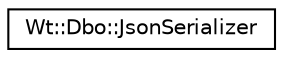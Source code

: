 digraph "Graphical Class Hierarchy"
{
 // LATEX_PDF_SIZE
  edge [fontname="Helvetica",fontsize="10",labelfontname="Helvetica",labelfontsize="10"];
  node [fontname="Helvetica",fontsize="10",shape=record];
  rankdir="LR";
  Node0 [label="Wt::Dbo::JsonSerializer",height=0.2,width=0.4,color="black", fillcolor="white", style="filled",URL="$classWt_1_1Dbo_1_1JsonSerializer.html",tooltip="An action to serialize objects to JSON."];
}
